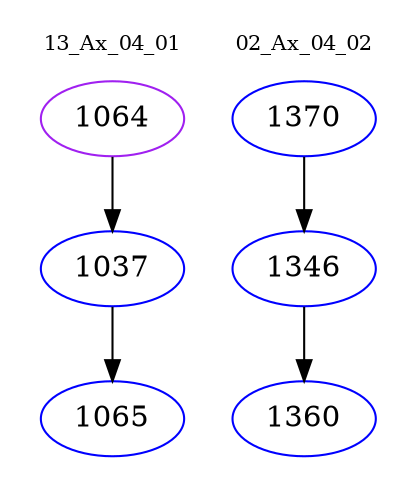 digraph{
subgraph cluster_0 {
color = white
label = "13_Ax_04_01";
fontsize=10;
T0_1064 [label="1064", color="purple"]
T0_1064 -> T0_1037 [color="black"]
T0_1037 [label="1037", color="blue"]
T0_1037 -> T0_1065 [color="black"]
T0_1065 [label="1065", color="blue"]
}
subgraph cluster_1 {
color = white
label = "02_Ax_04_02";
fontsize=10;
T1_1370 [label="1370", color="blue"]
T1_1370 -> T1_1346 [color="black"]
T1_1346 [label="1346", color="blue"]
T1_1346 -> T1_1360 [color="black"]
T1_1360 [label="1360", color="blue"]
}
}
